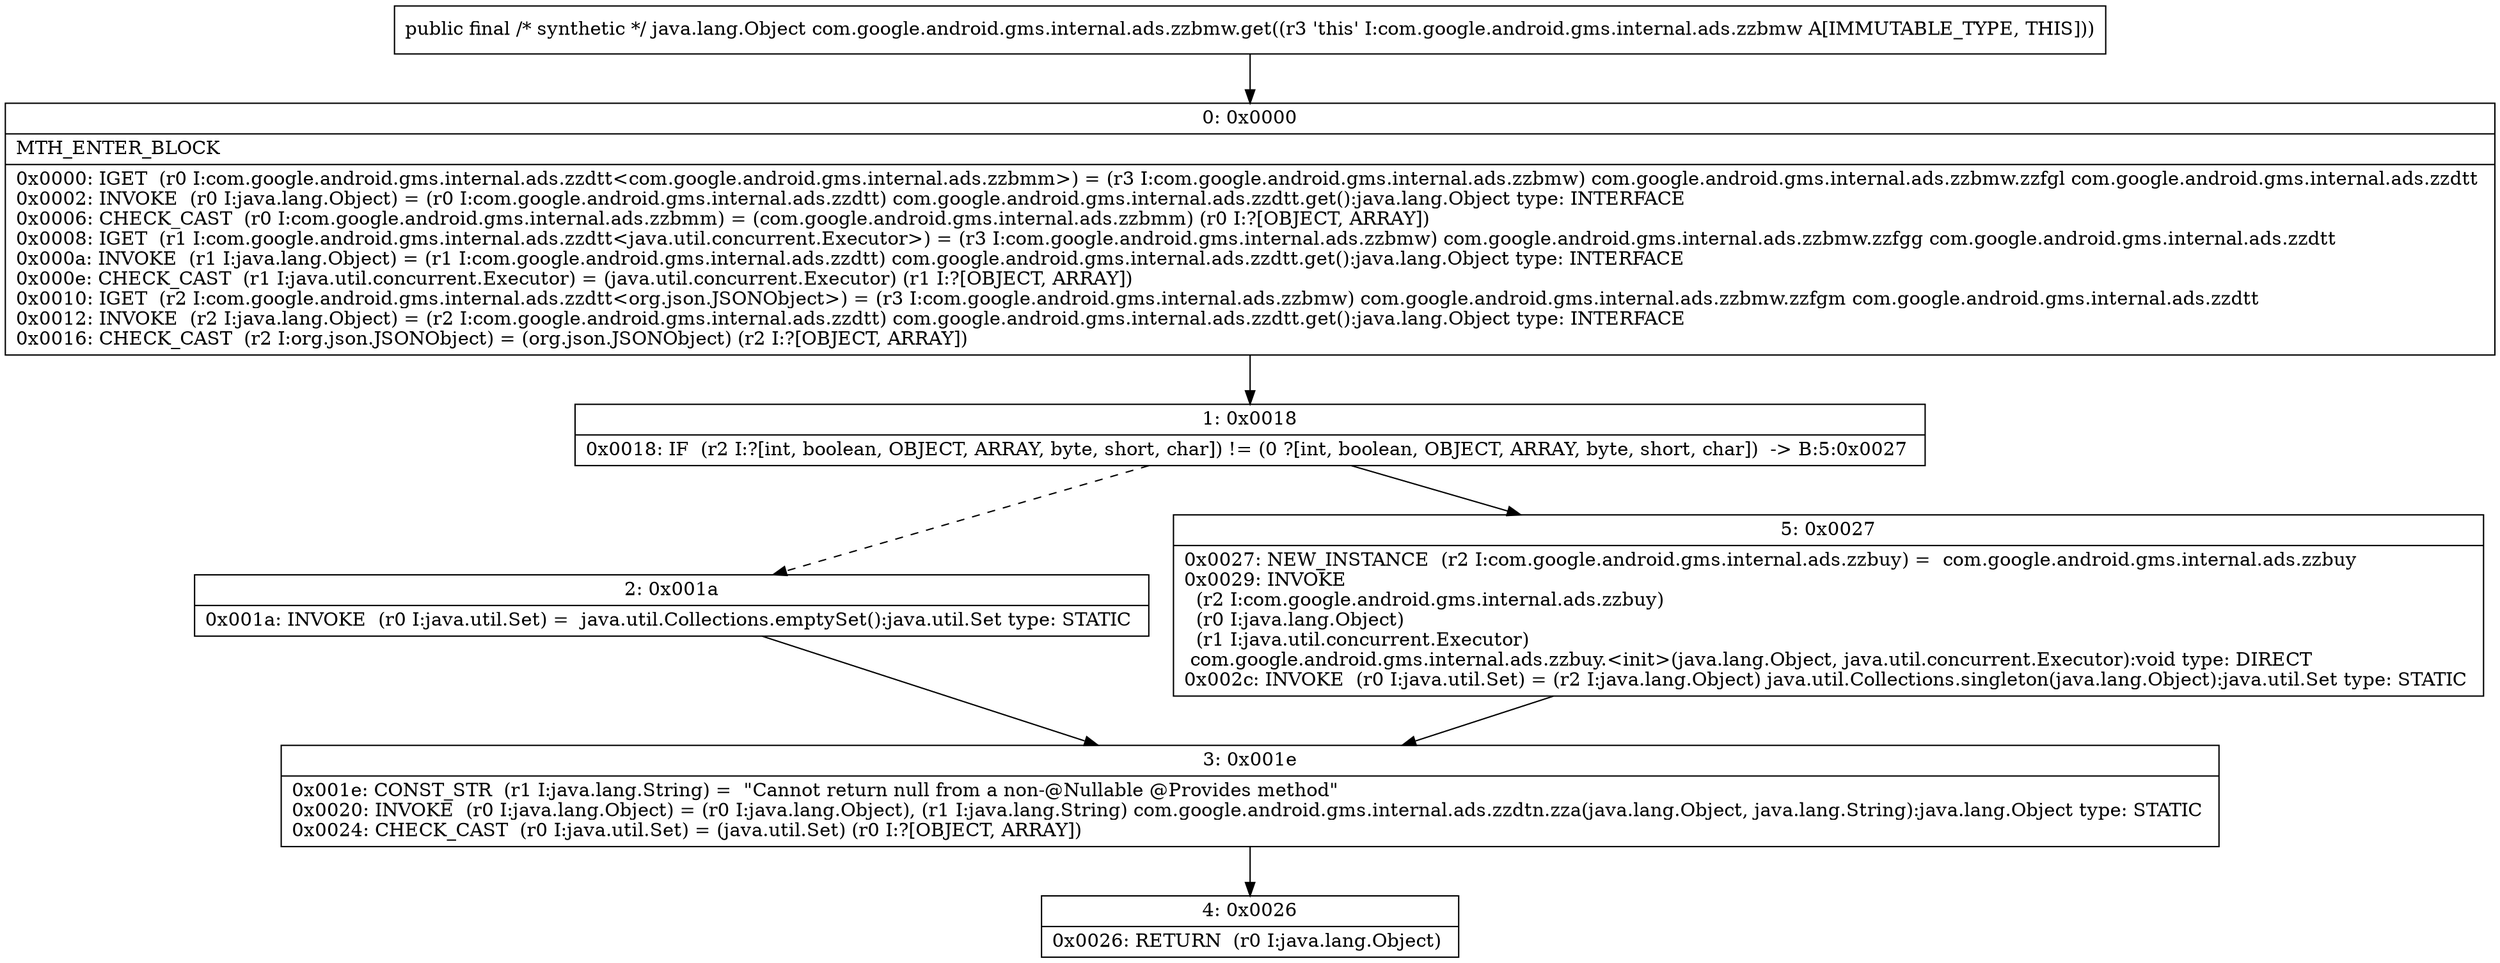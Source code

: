 digraph "CFG forcom.google.android.gms.internal.ads.zzbmw.get()Ljava\/lang\/Object;" {
Node_0 [shape=record,label="{0\:\ 0x0000|MTH_ENTER_BLOCK\l|0x0000: IGET  (r0 I:com.google.android.gms.internal.ads.zzdtt\<com.google.android.gms.internal.ads.zzbmm\>) = (r3 I:com.google.android.gms.internal.ads.zzbmw) com.google.android.gms.internal.ads.zzbmw.zzfgl com.google.android.gms.internal.ads.zzdtt \l0x0002: INVOKE  (r0 I:java.lang.Object) = (r0 I:com.google.android.gms.internal.ads.zzdtt) com.google.android.gms.internal.ads.zzdtt.get():java.lang.Object type: INTERFACE \l0x0006: CHECK_CAST  (r0 I:com.google.android.gms.internal.ads.zzbmm) = (com.google.android.gms.internal.ads.zzbmm) (r0 I:?[OBJECT, ARRAY]) \l0x0008: IGET  (r1 I:com.google.android.gms.internal.ads.zzdtt\<java.util.concurrent.Executor\>) = (r3 I:com.google.android.gms.internal.ads.zzbmw) com.google.android.gms.internal.ads.zzbmw.zzfgg com.google.android.gms.internal.ads.zzdtt \l0x000a: INVOKE  (r1 I:java.lang.Object) = (r1 I:com.google.android.gms.internal.ads.zzdtt) com.google.android.gms.internal.ads.zzdtt.get():java.lang.Object type: INTERFACE \l0x000e: CHECK_CAST  (r1 I:java.util.concurrent.Executor) = (java.util.concurrent.Executor) (r1 I:?[OBJECT, ARRAY]) \l0x0010: IGET  (r2 I:com.google.android.gms.internal.ads.zzdtt\<org.json.JSONObject\>) = (r3 I:com.google.android.gms.internal.ads.zzbmw) com.google.android.gms.internal.ads.zzbmw.zzfgm com.google.android.gms.internal.ads.zzdtt \l0x0012: INVOKE  (r2 I:java.lang.Object) = (r2 I:com.google.android.gms.internal.ads.zzdtt) com.google.android.gms.internal.ads.zzdtt.get():java.lang.Object type: INTERFACE \l0x0016: CHECK_CAST  (r2 I:org.json.JSONObject) = (org.json.JSONObject) (r2 I:?[OBJECT, ARRAY]) \l}"];
Node_1 [shape=record,label="{1\:\ 0x0018|0x0018: IF  (r2 I:?[int, boolean, OBJECT, ARRAY, byte, short, char]) != (0 ?[int, boolean, OBJECT, ARRAY, byte, short, char])  \-\> B:5:0x0027 \l}"];
Node_2 [shape=record,label="{2\:\ 0x001a|0x001a: INVOKE  (r0 I:java.util.Set) =  java.util.Collections.emptySet():java.util.Set type: STATIC \l}"];
Node_3 [shape=record,label="{3\:\ 0x001e|0x001e: CONST_STR  (r1 I:java.lang.String) =  \"Cannot return null from a non\-@Nullable @Provides method\" \l0x0020: INVOKE  (r0 I:java.lang.Object) = (r0 I:java.lang.Object), (r1 I:java.lang.String) com.google.android.gms.internal.ads.zzdtn.zza(java.lang.Object, java.lang.String):java.lang.Object type: STATIC \l0x0024: CHECK_CAST  (r0 I:java.util.Set) = (java.util.Set) (r0 I:?[OBJECT, ARRAY]) \l}"];
Node_4 [shape=record,label="{4\:\ 0x0026|0x0026: RETURN  (r0 I:java.lang.Object) \l}"];
Node_5 [shape=record,label="{5\:\ 0x0027|0x0027: NEW_INSTANCE  (r2 I:com.google.android.gms.internal.ads.zzbuy) =  com.google.android.gms.internal.ads.zzbuy \l0x0029: INVOKE  \l  (r2 I:com.google.android.gms.internal.ads.zzbuy)\l  (r0 I:java.lang.Object)\l  (r1 I:java.util.concurrent.Executor)\l com.google.android.gms.internal.ads.zzbuy.\<init\>(java.lang.Object, java.util.concurrent.Executor):void type: DIRECT \l0x002c: INVOKE  (r0 I:java.util.Set) = (r2 I:java.lang.Object) java.util.Collections.singleton(java.lang.Object):java.util.Set type: STATIC \l}"];
MethodNode[shape=record,label="{public final \/* synthetic *\/ java.lang.Object com.google.android.gms.internal.ads.zzbmw.get((r3 'this' I:com.google.android.gms.internal.ads.zzbmw A[IMMUTABLE_TYPE, THIS])) }"];
MethodNode -> Node_0;
Node_0 -> Node_1;
Node_1 -> Node_2[style=dashed];
Node_1 -> Node_5;
Node_2 -> Node_3;
Node_3 -> Node_4;
Node_5 -> Node_3;
}

